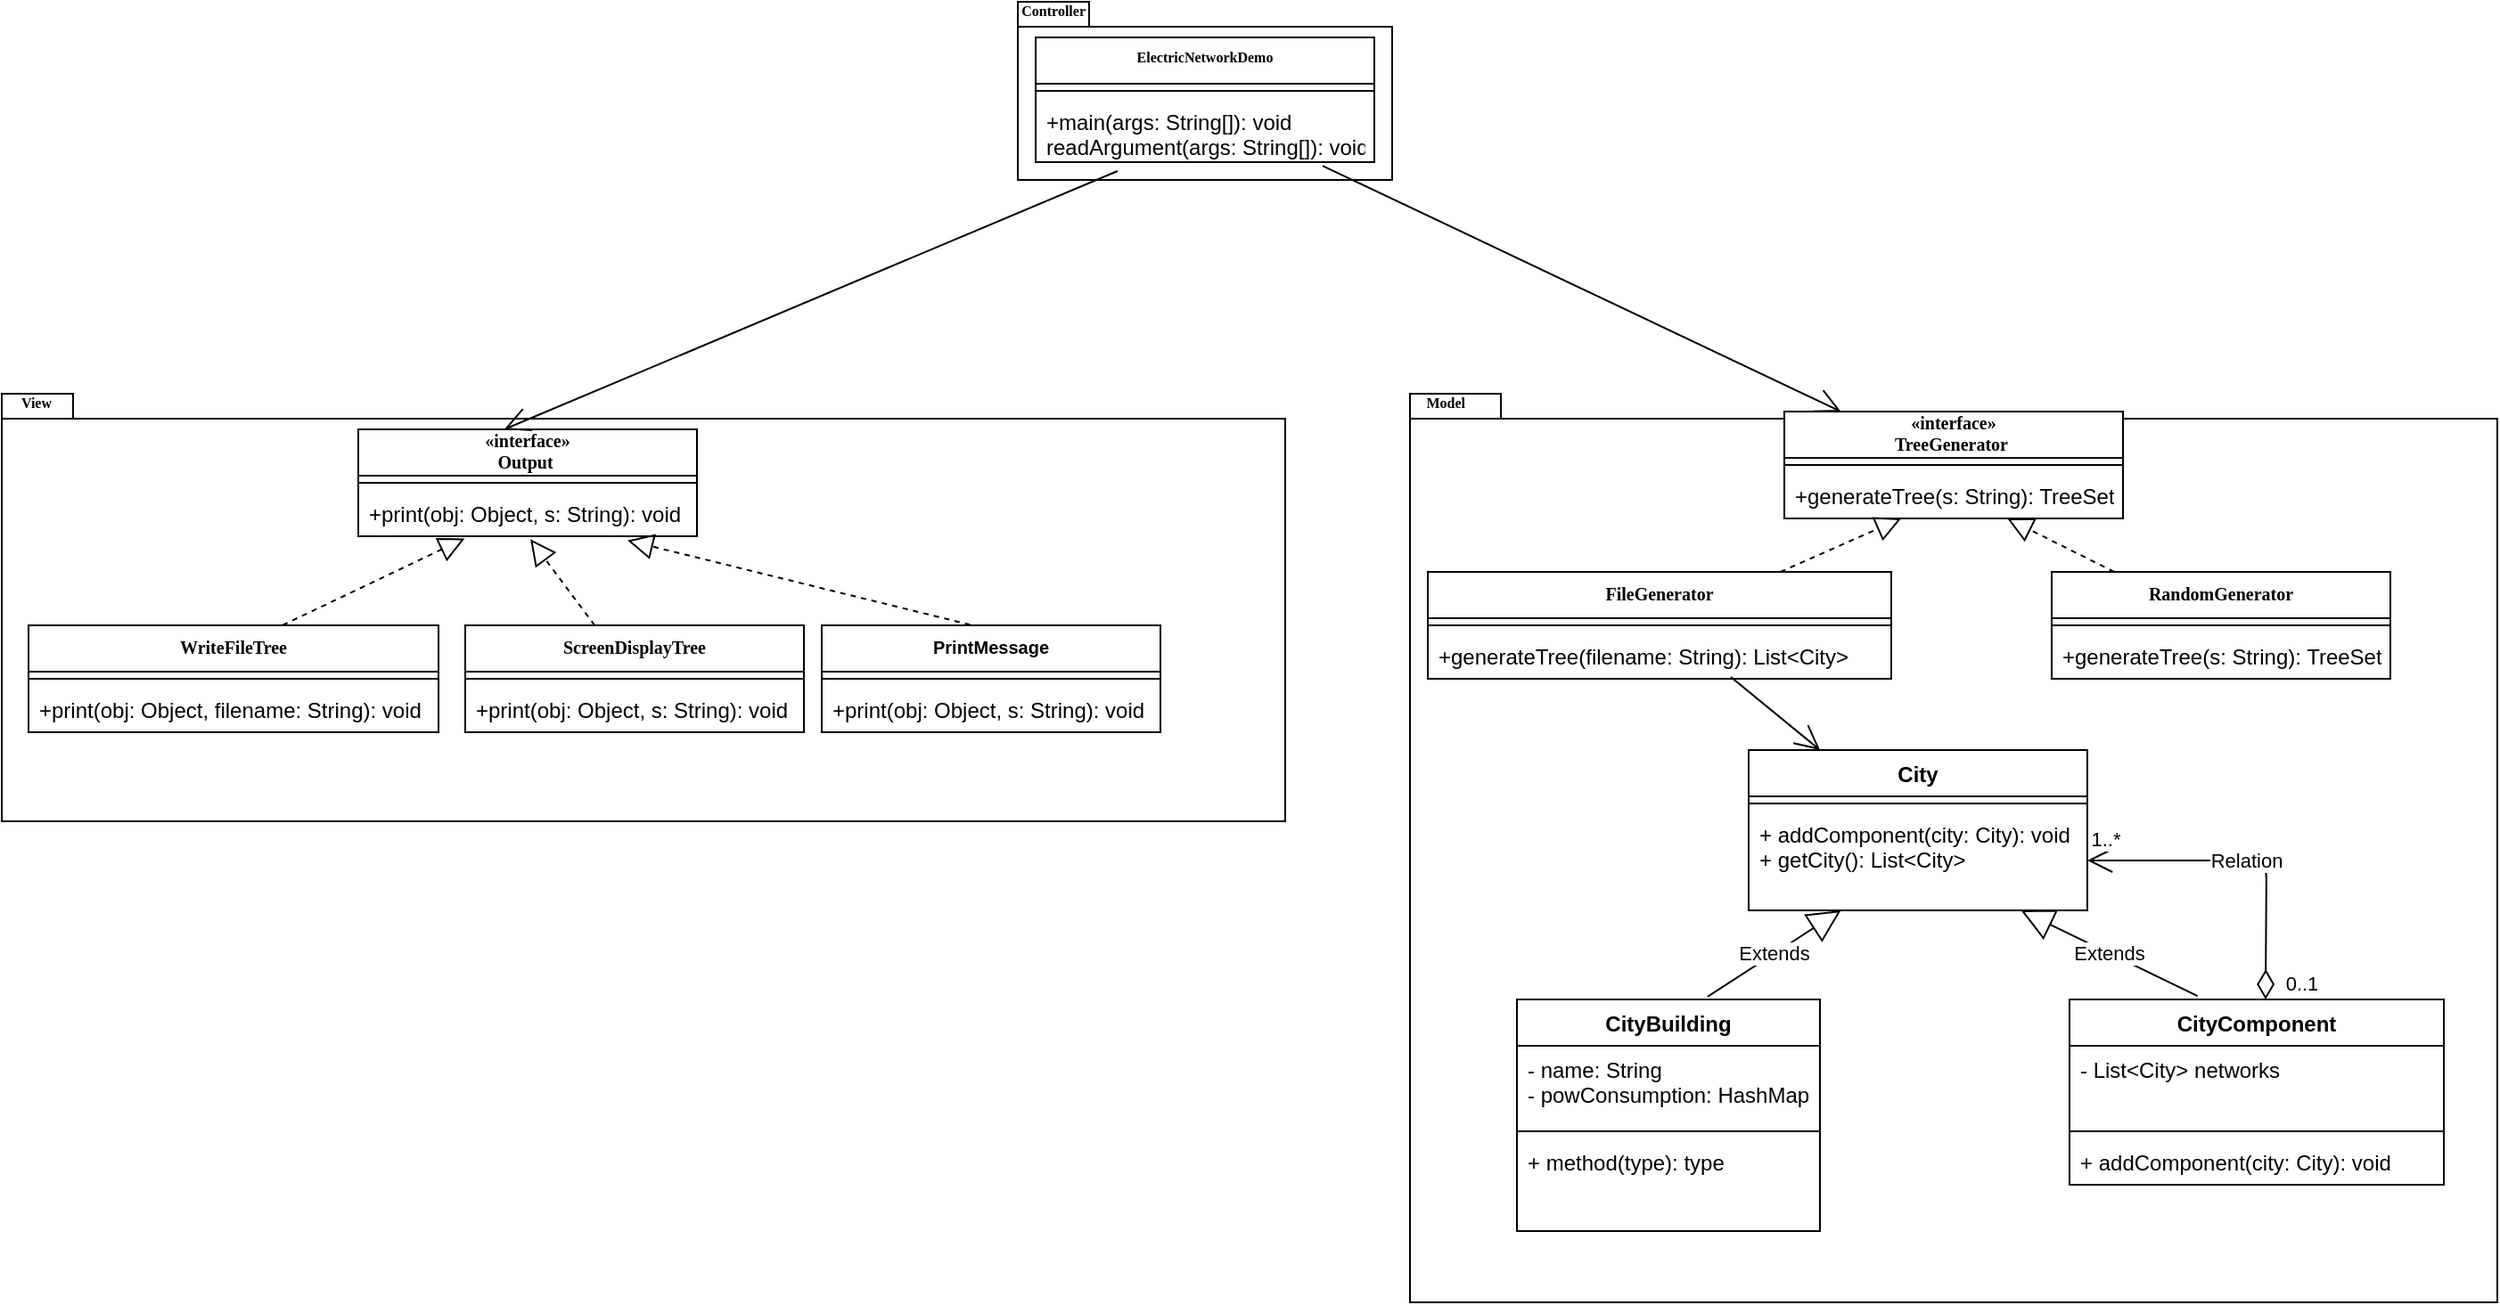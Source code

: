 <mxfile version="14.4.3" type="device"><diagram name="Page-1" id="c4acf3e9-155e-7222-9cf6-157b1a14988f"><mxGraphModel dx="1770" dy="1732" grid="1" gridSize="10" guides="1" tooltips="1" connect="1" arrows="1" fold="1" page="1" pageScale="1" pageWidth="850" pageHeight="1100" background="#ffffff" math="0" shadow="0"><root><mxCell id="0"/><mxCell id="1" parent="0"/><mxCell id="6tcFPDkXVUWZXbADZp2s-4" value="Controller" style="shape=folder;fontStyle=1;spacingTop=10;tabWidth=40;tabHeight=14;tabPosition=left;html=1;fontFamily=Times New Roman;labelPosition=left;verticalLabelPosition=top;align=right;verticalAlign=bottom;spacingBottom=-13;spacingRight=-39;fontSize=8;" parent="1" vertex="1"><mxGeometry x="-100" y="-1030" width="210" height="100" as="geometry"/></mxCell><mxCell id="6tcFPDkXVUWZXbADZp2s-5" value="ElectricNetworkDemo" style="swimlane;fontStyle=1;align=center;verticalAlign=top;childLayout=stackLayout;horizontal=1;startSize=26;horizontalStack=0;resizeParent=1;resizeParentMax=0;resizeLast=0;collapsible=1;marginBottom=0;fontFamily=Times New Roman;fontSize=8;" parent="1" vertex="1"><mxGeometry x="-90" y="-1010" width="190" height="70" as="geometry"/></mxCell><mxCell id="6tcFPDkXVUWZXbADZp2s-7" value="" style="line;strokeWidth=1;fillColor=none;align=left;verticalAlign=middle;spacingTop=-1;spacingLeft=3;spacingRight=3;rotatable=0;labelPosition=right;points=[];portConstraint=eastwest;" parent="6tcFPDkXVUWZXbADZp2s-5" vertex="1"><mxGeometry y="26" width="190" height="8" as="geometry"/></mxCell><mxCell id="6tcFPDkXVUWZXbADZp2s-8" value="+main(args: String[]): void&#10;readArgument(args: String[]): void&#10;" style="text;strokeColor=none;fillColor=none;align=left;verticalAlign=top;spacingLeft=4;spacingRight=4;overflow=hidden;rotatable=0;points=[[0,0.5],[1,0.5]];portConstraint=eastwest;" parent="6tcFPDkXVUWZXbADZp2s-5" vertex="1"><mxGeometry y="34" width="190" height="36" as="geometry"/></mxCell><mxCell id="6tcFPDkXVUWZXbADZp2s-9" value="Model&lt;br&gt;" style="shape=folder;fontStyle=1;spacingTop=10;tabWidth=40;tabHeight=14;tabPosition=left;html=1;fontFamily=Times New Roman;labelPosition=left;verticalLabelPosition=top;align=right;verticalAlign=bottom;spacingBottom=-13;spacingRight=-32;fontSize=8;" parent="1" vertex="1"><mxGeometry x="120" y="-810" width="610" height="510" as="geometry"/></mxCell><mxCell id="6tcFPDkXVUWZXbADZp2s-10" value="View&lt;br&gt;" style="shape=folder;fontStyle=1;spacingTop=10;tabWidth=40;tabHeight=14;tabPosition=left;html=1;fontFamily=Times New Roman;labelPosition=left;verticalLabelPosition=top;align=right;verticalAlign=bottom;spacingBottom=-13;spacingRight=-29;fontSize=8;" parent="1" vertex="1"><mxGeometry x="-670" y="-810" width="720" height="240" as="geometry"/></mxCell><mxCell id="6tcFPDkXVUWZXbADZp2s-16" value="WriteFileTree" style="swimlane;fontStyle=1;align=center;verticalAlign=top;childLayout=stackLayout;horizontal=1;startSize=26;horizontalStack=0;resizeParent=1;resizeParentMax=0;resizeLast=0;collapsible=1;marginBottom=0;fontFamily=Times New Roman;fontSize=10;" parent="1" vertex="1"><mxGeometry x="-655" y="-680" width="230" height="60" as="geometry"/></mxCell><mxCell id="6tcFPDkXVUWZXbADZp2s-18" value="" style="line;strokeWidth=1;fillColor=none;align=left;verticalAlign=middle;spacingTop=-1;spacingLeft=3;spacingRight=3;rotatable=0;labelPosition=right;points=[];portConstraint=eastwest;" parent="6tcFPDkXVUWZXbADZp2s-16" vertex="1"><mxGeometry y="26" width="230" height="8" as="geometry"/></mxCell><mxCell id="6tcFPDkXVUWZXbADZp2s-19" value="+print(obj: Object, filename: String): void" style="text;strokeColor=none;fillColor=none;align=left;verticalAlign=top;spacingLeft=4;spacingRight=4;overflow=hidden;rotatable=0;points=[[0,0.5],[1,0.5]];portConstraint=eastwest;" parent="6tcFPDkXVUWZXbADZp2s-16" vertex="1"><mxGeometry y="34" width="230" height="26" as="geometry"/></mxCell><mxCell id="6tcFPDkXVUWZXbADZp2s-20" value="ScreenDisplayTree" style="swimlane;fontStyle=1;align=center;verticalAlign=top;childLayout=stackLayout;horizontal=1;startSize=26;horizontalStack=0;resizeParent=1;resizeParentMax=0;resizeLast=0;collapsible=1;marginBottom=0;fontFamily=Times New Roman;fontSize=10;" parent="1" vertex="1"><mxGeometry x="-410" y="-680" width="190" height="60" as="geometry"/></mxCell><mxCell id="6tcFPDkXVUWZXbADZp2s-22" value="" style="line;strokeWidth=1;fillColor=none;align=left;verticalAlign=middle;spacingTop=-1;spacingLeft=3;spacingRight=3;rotatable=0;labelPosition=right;points=[];portConstraint=eastwest;" parent="6tcFPDkXVUWZXbADZp2s-20" vertex="1"><mxGeometry y="26" width="190" height="8" as="geometry"/></mxCell><mxCell id="6tcFPDkXVUWZXbADZp2s-23" value="+print(obj: Object, s: String): void" style="text;strokeColor=none;fillColor=none;align=left;verticalAlign=top;spacingLeft=4;spacingRight=4;overflow=hidden;rotatable=0;points=[[0,0.5],[1,0.5]];portConstraint=eastwest;" parent="6tcFPDkXVUWZXbADZp2s-20" vertex="1"><mxGeometry y="34" width="190" height="26" as="geometry"/></mxCell><mxCell id="6tcFPDkXVUWZXbADZp2s-24" value="    «interface»&#10;   Output" style="swimlane;fontStyle=1;align=center;verticalAlign=top;childLayout=stackLayout;horizontal=1;startSize=26;horizontalStack=0;resizeParent=1;resizeParentMax=0;resizeLast=0;collapsible=1;marginBottom=0;fontFamily=Times New Roman;fontSize=10;spacingRight=0;spacingTop=-6;spacingLeft=-10;" parent="1" vertex="1"><mxGeometry x="-470" y="-790" width="190" height="60" as="geometry"><mxRectangle x="-690" y="-590" width="70" height="26" as="alternateBounds"/></mxGeometry></mxCell><mxCell id="6tcFPDkXVUWZXbADZp2s-26" value="" style="line;strokeWidth=1;fillColor=none;align=left;verticalAlign=middle;spacingTop=-1;spacingLeft=3;spacingRight=3;rotatable=0;labelPosition=right;points=[];portConstraint=eastwest;" parent="6tcFPDkXVUWZXbADZp2s-24" vertex="1"><mxGeometry y="26" width="190" height="8" as="geometry"/></mxCell><mxCell id="6tcFPDkXVUWZXbADZp2s-27" value="+print(obj: Object, s: String): void" style="text;strokeColor=none;fillColor=none;align=left;verticalAlign=top;spacingLeft=4;spacingRight=4;overflow=hidden;rotatable=0;points=[[0,0.5],[1,0.5]];portConstraint=eastwest;fontSize=12;" parent="6tcFPDkXVUWZXbADZp2s-24" vertex="1"><mxGeometry y="34" width="190" height="26" as="geometry"/></mxCell><mxCell id="6tcFPDkXVUWZXbADZp2s-28" value="" style="endArrow=block;dashed=1;endFill=0;endSize=12;html=1;fontFamily=Times New Roman;fontSize=10;exitX=0.62;exitY=-0.002;exitDx=0;exitDy=0;exitPerimeter=0;entryX=0.314;entryY=1.049;entryDx=0;entryDy=0;entryPerimeter=0;" parent="1" source="6tcFPDkXVUWZXbADZp2s-16" target="6tcFPDkXVUWZXbADZp2s-27" edge="1"><mxGeometry width="160" relative="1" as="geometry"><mxPoint x="-490" y="-620" as="sourcePoint"/><mxPoint x="-330" y="-620" as="targetPoint"/></mxGeometry></mxCell><mxCell id="6tcFPDkXVUWZXbADZp2s-29" value="" style="endArrow=block;dashed=1;endFill=0;endSize=12;html=1;fontFamily=Times New Roman;fontSize=10;entryX=0.508;entryY=1.064;entryDx=0;entryDy=0;entryPerimeter=0;" parent="1" target="6tcFPDkXVUWZXbADZp2s-27" edge="1" source="6tcFPDkXVUWZXbADZp2s-20"><mxGeometry width="160" relative="1" as="geometry"><mxPoint x="-400.0" y="-680" as="sourcePoint"/><mxPoint x="-338.96" y="-708.606" as="targetPoint"/></mxGeometry></mxCell><mxCell id="6tcFPDkXVUWZXbADZp2s-30" value="    «interface»&#10;   TreeGenerator" style="swimlane;fontStyle=1;align=center;verticalAlign=top;childLayout=stackLayout;horizontal=1;startSize=26;horizontalStack=0;resizeParent=1;resizeParentMax=0;resizeLast=0;collapsible=1;marginBottom=0;fontFamily=Times New Roman;fontSize=10;spacingRight=0;spacingTop=-6;spacingLeft=-10;" parent="1" vertex="1"><mxGeometry x="330" y="-800" width="190" height="60" as="geometry"><mxRectangle x="-690" y="-590" width="70" height="26" as="alternateBounds"/></mxGeometry></mxCell><mxCell id="6tcFPDkXVUWZXbADZp2s-31" value="" style="line;strokeWidth=1;fillColor=none;align=left;verticalAlign=middle;spacingTop=-1;spacingLeft=3;spacingRight=3;rotatable=0;labelPosition=right;points=[];portConstraint=eastwest;" parent="6tcFPDkXVUWZXbADZp2s-30" vertex="1"><mxGeometry y="26" width="190" height="8" as="geometry"/></mxCell><mxCell id="6tcFPDkXVUWZXbADZp2s-32" value="+generateTree(s: String): TreeSet" style="text;strokeColor=none;fillColor=none;align=left;verticalAlign=top;spacingLeft=4;spacingRight=4;overflow=hidden;rotatable=0;points=[[0,0.5],[1,0.5]];portConstraint=eastwest;" parent="6tcFPDkXVUWZXbADZp2s-30" vertex="1"><mxGeometry y="34" width="190" height="26" as="geometry"/></mxCell><mxCell id="6tcFPDkXVUWZXbADZp2s-33" value="FileGenerator" style="swimlane;fontStyle=1;align=center;verticalAlign=top;childLayout=stackLayout;horizontal=1;startSize=26;horizontalStack=0;resizeParent=1;resizeParentMax=0;resizeLast=0;collapsible=1;marginBottom=0;fontFamily=Times New Roman;fontSize=10;" parent="1" vertex="1"><mxGeometry x="130" y="-710" width="260" height="60" as="geometry"/></mxCell><mxCell id="6tcFPDkXVUWZXbADZp2s-35" value="" style="line;strokeWidth=1;fillColor=none;align=left;verticalAlign=middle;spacingTop=-1;spacingLeft=3;spacingRight=3;rotatable=0;labelPosition=right;points=[];portConstraint=eastwest;" parent="6tcFPDkXVUWZXbADZp2s-33" vertex="1"><mxGeometry y="26" width="260" height="8" as="geometry"/></mxCell><mxCell id="6tcFPDkXVUWZXbADZp2s-36" value="+generateTree(filename: String): List&lt;City&gt;" style="text;strokeColor=none;fillColor=none;align=left;verticalAlign=top;spacingLeft=4;spacingRight=4;overflow=hidden;rotatable=0;points=[[0,0.5],[1,0.5]];portConstraint=eastwest;" parent="6tcFPDkXVUWZXbADZp2s-33" vertex="1"><mxGeometry y="34" width="260" height="26" as="geometry"/></mxCell><mxCell id="u8ZakWgubLrCn6KzanLc-40" value="" style="endArrow=open;endFill=1;endSize=12;html=1;" parent="6tcFPDkXVUWZXbADZp2s-33" target="u8ZakWgubLrCn6KzanLc-9" edge="1"><mxGeometry width="160" relative="1" as="geometry"><mxPoint x="170" y="59" as="sourcePoint"/><mxPoint x="330" y="59" as="targetPoint"/></mxGeometry></mxCell><mxCell id="6tcFPDkXVUWZXbADZp2s-38" value="RandomGenerator" style="swimlane;fontStyle=1;align=center;verticalAlign=top;childLayout=stackLayout;horizontal=1;startSize=26;horizontalStack=0;resizeParent=1;resizeParentMax=0;resizeLast=0;collapsible=1;marginBottom=0;fontFamily=Times New Roman;fontSize=10;" parent="1" vertex="1"><mxGeometry x="480" y="-710" width="190" height="60" as="geometry"/></mxCell><mxCell id="6tcFPDkXVUWZXbADZp2s-40" value="" style="line;strokeWidth=1;fillColor=none;align=left;verticalAlign=middle;spacingTop=-1;spacingLeft=3;spacingRight=3;rotatable=0;labelPosition=right;points=[];portConstraint=eastwest;" parent="6tcFPDkXVUWZXbADZp2s-38" vertex="1"><mxGeometry y="26" width="190" height="8" as="geometry"/></mxCell><mxCell id="6tcFPDkXVUWZXbADZp2s-41" value="+generateTree(s: String): TreeSet" style="text;strokeColor=none;fillColor=none;align=left;verticalAlign=top;spacingLeft=4;spacingRight=4;overflow=hidden;rotatable=0;points=[[0,0.5],[1,0.5]];portConstraint=eastwest;" parent="6tcFPDkXVUWZXbADZp2s-38" vertex="1"><mxGeometry y="34" width="190" height="26" as="geometry"/></mxCell><mxCell id="6tcFPDkXVUWZXbADZp2s-42" value="" style="endArrow=block;dashed=1;endFill=0;endSize=12;html=1;fontFamily=Times New Roman;fontSize=10;" parent="1" source="6tcFPDkXVUWZXbADZp2s-33" target="6tcFPDkXVUWZXbADZp2s-32" edge="1"><mxGeometry width="160" relative="1" as="geometry"><mxPoint x="310" y="-720" as="sourcePoint"/><mxPoint x="470" y="-720" as="targetPoint"/></mxGeometry></mxCell><mxCell id="6tcFPDkXVUWZXbADZp2s-43" value="" style="endArrow=block;dashed=1;endFill=0;endSize=12;html=1;fontFamily=Times New Roman;fontSize=10;" parent="1" source="6tcFPDkXVUWZXbADZp2s-38" edge="1"><mxGeometry width="160" relative="1" as="geometry"><mxPoint x="340" y="-710.0" as="sourcePoint"/><mxPoint x="455.116" y="-740.0" as="targetPoint"/></mxGeometry></mxCell><mxCell id="6tcFPDkXVUWZXbADZp2s-44" value="" style="endArrow=open;endFill=1;endSize=12;html=1;fontFamily=Times New Roman;fontSize=10;entryX=0.431;entryY=0;entryDx=0;entryDy=0;entryPerimeter=0;exitX=0.242;exitY=1.139;exitDx=0;exitDy=0;exitPerimeter=0;" parent="1" source="6tcFPDkXVUWZXbADZp2s-8" target="6tcFPDkXVUWZXbADZp2s-24" edge="1"><mxGeometry width="160" relative="1" as="geometry"><mxPoint x="-320" y="-920" as="sourcePoint"/><mxPoint x="-160" y="-920" as="targetPoint"/></mxGeometry></mxCell><mxCell id="6tcFPDkXVUWZXbADZp2s-45" value="" style="endArrow=open;endFill=1;endSize=12;html=1;fontFamily=Times New Roman;fontSize=10;exitX=0.847;exitY=1.056;exitDx=0;exitDy=0;exitPerimeter=0;" parent="1" source="6tcFPDkXVUWZXbADZp2s-8" target="6tcFPDkXVUWZXbADZp2s-30" edge="1"><mxGeometry width="160" relative="1" as="geometry"><mxPoint x="-320" y="-920" as="sourcePoint"/><mxPoint x="-160" y="-920" as="targetPoint"/></mxGeometry></mxCell><mxCell id="89KXVYYLMT-BRunKPDXj-12" value="PrintMessage" style="swimlane;fontStyle=1;align=center;verticalAlign=top;childLayout=stackLayout;horizontal=1;startSize=26;horizontalStack=0;resizeParent=1;resizeParentMax=0;resizeLast=0;collapsible=1;marginBottom=0;fontSize=10;" parent="1" vertex="1"><mxGeometry x="-210" y="-680" width="190" height="60" as="geometry"/></mxCell><mxCell id="89KXVYYLMT-BRunKPDXj-14" value="" style="line;strokeWidth=1;fillColor=none;align=left;verticalAlign=middle;spacingTop=-1;spacingLeft=3;spacingRight=3;rotatable=0;labelPosition=right;points=[];portConstraint=eastwest;" parent="89KXVYYLMT-BRunKPDXj-12" vertex="1"><mxGeometry y="26" width="190" height="8" as="geometry"/></mxCell><mxCell id="89KXVYYLMT-BRunKPDXj-15" value="+print(obj: Object, s: String): void" style="text;strokeColor=none;fillColor=none;align=left;verticalAlign=top;spacingLeft=4;spacingRight=4;overflow=hidden;rotatable=0;points=[[0,0.5],[1,0.5]];portConstraint=eastwest;" parent="89KXVYYLMT-BRunKPDXj-12" vertex="1"><mxGeometry y="34" width="190" height="26" as="geometry"/></mxCell><mxCell id="89KXVYYLMT-BRunKPDXj-17" value="" style="endArrow=block;dashed=1;endFill=0;endSize=12;html=1;fontSize=10;exitX=0.438;exitY=-0.006;exitDx=0;exitDy=0;exitPerimeter=0;entryX=0.795;entryY=1.09;entryDx=0;entryDy=0;entryPerimeter=0;" parent="1" source="89KXVYYLMT-BRunKPDXj-12" target="6tcFPDkXVUWZXbADZp2s-27" edge="1"><mxGeometry width="160" relative="1" as="geometry"><mxPoint x="-330" y="-730" as="sourcePoint"/><mxPoint x="-170" y="-730" as="targetPoint"/></mxGeometry></mxCell><mxCell id="u8ZakWgubLrCn6KzanLc-9" value="City" style="swimlane;fontStyle=1;align=center;verticalAlign=top;childLayout=stackLayout;horizontal=1;startSize=26;horizontalStack=0;resizeParent=1;resizeParentMax=0;resizeLast=0;collapsible=1;marginBottom=0;" parent="1" vertex="1"><mxGeometry x="310" y="-610" width="190" height="90" as="geometry"/></mxCell><mxCell id="u8ZakWgubLrCn6KzanLc-11" value="" style="line;strokeWidth=1;fillColor=none;align=left;verticalAlign=middle;spacingTop=-1;spacingLeft=3;spacingRight=3;rotatable=0;labelPosition=right;points=[];portConstraint=eastwest;" parent="u8ZakWgubLrCn6KzanLc-9" vertex="1"><mxGeometry y="26" width="190" height="8" as="geometry"/></mxCell><mxCell id="u8ZakWgubLrCn6KzanLc-12" value="+ addComponent(city: City): void&#10;+ getCity(): List&lt;City&gt;" style="text;strokeColor=none;fillColor=none;align=left;verticalAlign=top;spacingLeft=4;spacingRight=4;overflow=hidden;rotatable=0;points=[[0,0.5],[1,0.5]];portConstraint=eastwest;" parent="u8ZakWgubLrCn6KzanLc-9" vertex="1"><mxGeometry y="34" width="190" height="56" as="geometry"/></mxCell><mxCell id="u8ZakWgubLrCn6KzanLc-23" value="Extends" style="endArrow=block;endSize=16;endFill=0;html=1;exitX=0.629;exitY=-0.012;exitDx=0;exitDy=0;exitPerimeter=0;" parent="1" source="u8ZakWgubLrCn6KzanLc-41" target="u8ZakWgubLrCn6KzanLc-12" edge="1"><mxGeometry width="160" relative="1" as="geometry"><mxPoint x="280" y="-470" as="sourcePoint"/><mxPoint x="410" y="-491" as="targetPoint"/></mxGeometry></mxCell><mxCell id="u8ZakWgubLrCn6KzanLc-24" value="Extends" style="endArrow=block;endSize=16;endFill=0;html=1;exitX=0.342;exitY=-0.019;exitDx=0;exitDy=0;exitPerimeter=0;" parent="1" source="u8ZakWgubLrCn6KzanLc-33" target="u8ZakWgubLrCn6KzanLc-12" edge="1"><mxGeometry width="160" relative="1" as="geometry"><mxPoint x="547.087" y="-480" as="sourcePoint"/><mxPoint x="443" y="-520" as="targetPoint"/></mxGeometry></mxCell><mxCell id="u8ZakWgubLrCn6KzanLc-28" value="Relation" style="endArrow=open;html=1;endSize=12;startArrow=diamondThin;startSize=14;startFill=0;edgeStyle=orthogonalEdgeStyle;" parent="1" target="u8ZakWgubLrCn6KzanLc-12" edge="1"><mxGeometry relative="1" as="geometry"><mxPoint x="600" y="-470" as="sourcePoint"/><mxPoint x="550" y="-480" as="targetPoint"/></mxGeometry></mxCell><mxCell id="u8ZakWgubLrCn6KzanLc-31" value="0..1" style="edgeLabel;html=1;align=center;verticalAlign=middle;resizable=0;points=[];" parent="u8ZakWgubLrCn6KzanLc-28" vertex="1" connectable="0"><mxGeometry x="-0.72" y="-1" relative="1" as="geometry"><mxPoint x="19" y="16" as="offset"/></mxGeometry></mxCell><mxCell id="u8ZakWgubLrCn6KzanLc-32" value="1..*&lt;br&gt;" style="edgeLabel;html=1;align=center;verticalAlign=middle;resizable=0;points=[];" parent="u8ZakWgubLrCn6KzanLc-28" vertex="1" connectable="0"><mxGeometry x="0.773" relative="1" as="geometry"><mxPoint x="-11" y="-12" as="offset"/></mxGeometry></mxCell><mxCell id="u8ZakWgubLrCn6KzanLc-33" value="CityComponent" style="swimlane;fontStyle=1;align=center;verticalAlign=top;childLayout=stackLayout;horizontal=1;startSize=26;horizontalStack=0;resizeParent=1;resizeParentMax=0;resizeLast=0;collapsible=1;marginBottom=0;" parent="1" vertex="1"><mxGeometry x="490" y="-470" width="210" height="104" as="geometry"/></mxCell><mxCell id="u8ZakWgubLrCn6KzanLc-34" value="- List&lt;City&gt; networks " style="text;strokeColor=none;fillColor=none;align=left;verticalAlign=top;spacingLeft=4;spacingRight=4;overflow=hidden;rotatable=0;points=[[0,0.5],[1,0.5]];portConstraint=eastwest;" parent="u8ZakWgubLrCn6KzanLc-33" vertex="1"><mxGeometry y="26" width="210" height="44" as="geometry"/></mxCell><mxCell id="u8ZakWgubLrCn6KzanLc-35" value="" style="line;strokeWidth=1;fillColor=none;align=left;verticalAlign=middle;spacingTop=-1;spacingLeft=3;spacingRight=3;rotatable=0;labelPosition=right;points=[];portConstraint=eastwest;" parent="u8ZakWgubLrCn6KzanLc-33" vertex="1"><mxGeometry y="70" width="210" height="8" as="geometry"/></mxCell><mxCell id="u8ZakWgubLrCn6KzanLc-36" value="+ addComponent(city: City): void" style="text;strokeColor=none;fillColor=none;align=left;verticalAlign=top;spacingLeft=4;spacingRight=4;overflow=hidden;rotatable=0;points=[[0,0.5],[1,0.5]];portConstraint=eastwest;" parent="u8ZakWgubLrCn6KzanLc-33" vertex="1"><mxGeometry y="78" width="210" height="26" as="geometry"/></mxCell><mxCell id="u8ZakWgubLrCn6KzanLc-41" value="CityBuilding" style="swimlane;fontStyle=1;align=center;verticalAlign=top;childLayout=stackLayout;horizontal=1;startSize=26;horizontalStack=0;resizeParent=1;resizeParentMax=0;resizeLast=0;collapsible=1;marginBottom=0;" parent="1" vertex="1"><mxGeometry x="180" y="-470" width="170" height="130" as="geometry"/></mxCell><mxCell id="u8ZakWgubLrCn6KzanLc-42" value="- name: String&#10;- powConsumption: HashMap" style="text;strokeColor=none;fillColor=none;align=left;verticalAlign=top;spacingLeft=4;spacingRight=4;overflow=hidden;rotatable=0;points=[[0,0.5],[1,0.5]];portConstraint=eastwest;" parent="u8ZakWgubLrCn6KzanLc-41" vertex="1"><mxGeometry y="26" width="170" height="44" as="geometry"/></mxCell><mxCell id="u8ZakWgubLrCn6KzanLc-43" value="" style="line;strokeWidth=1;fillColor=none;align=left;verticalAlign=middle;spacingTop=-1;spacingLeft=3;spacingRight=3;rotatable=0;labelPosition=right;points=[];portConstraint=eastwest;" parent="u8ZakWgubLrCn6KzanLc-41" vertex="1"><mxGeometry y="70" width="170" height="8" as="geometry"/></mxCell><mxCell id="u8ZakWgubLrCn6KzanLc-44" value="+ method(type): type" style="text;strokeColor=none;fillColor=none;align=left;verticalAlign=top;spacingLeft=4;spacingRight=4;overflow=hidden;rotatable=0;points=[[0,0.5],[1,0.5]];portConstraint=eastwest;" parent="u8ZakWgubLrCn6KzanLc-41" vertex="1"><mxGeometry y="78" width="170" height="52" as="geometry"/></mxCell></root></mxGraphModel></diagram></mxfile>